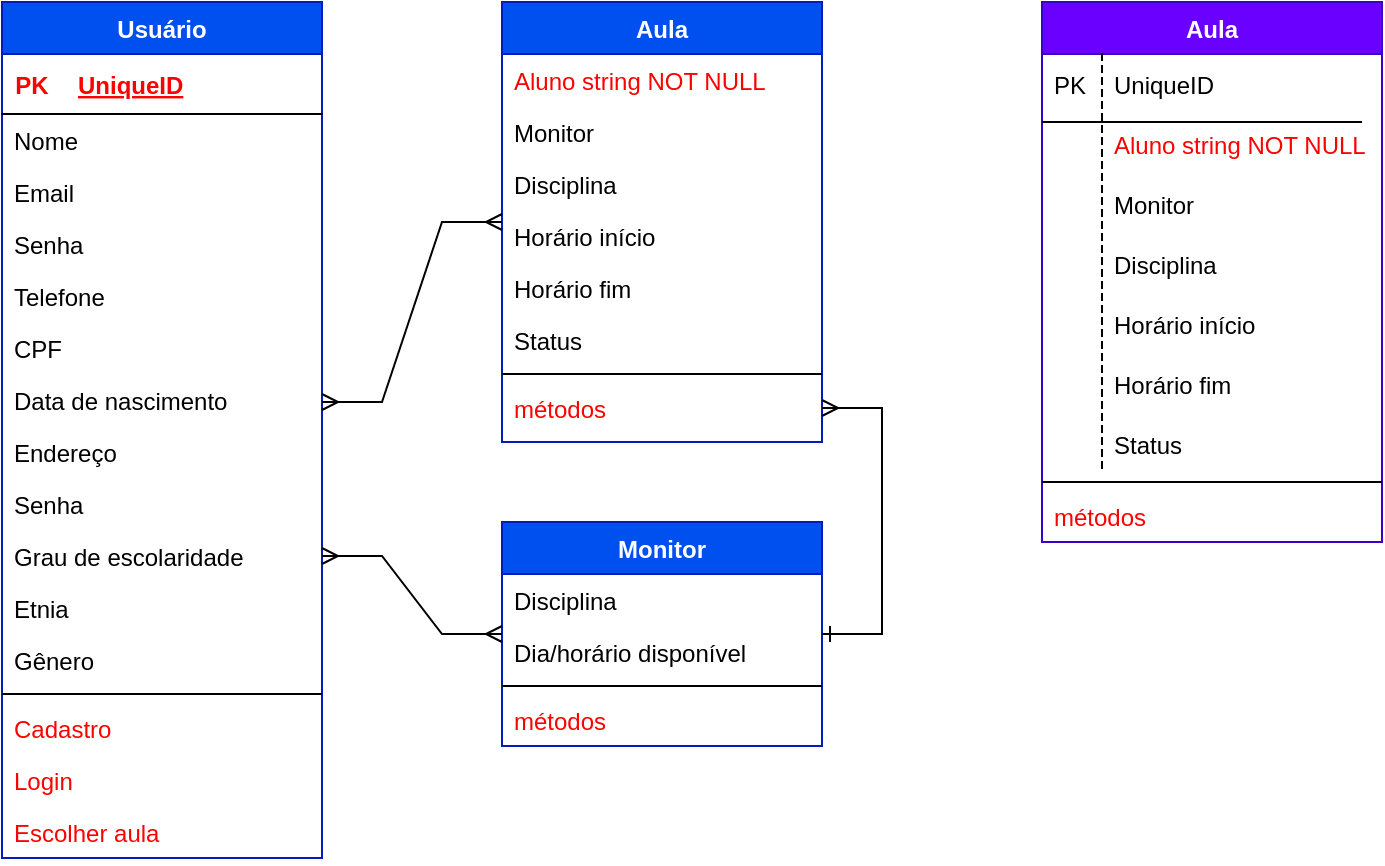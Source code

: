 <mxfile version="20.1.1" type="github">
  <diagram id="kqs5eeEmJJIsxKedB7xC" name="Page-1">
    <mxGraphModel dx="868" dy="482" grid="1" gridSize="10" guides="1" tooltips="1" connect="1" arrows="1" fold="1" page="1" pageScale="1" pageWidth="827" pageHeight="1169" math="0" shadow="0">
      <root>
        <mxCell id="0" />
        <mxCell id="1" parent="0" />
        <mxCell id="mBvD61I-dTzUrRSu8Mbg-1" value="Usuário" style="swimlane;fontStyle=1;align=center;verticalAlign=top;childLayout=stackLayout;horizontal=1;startSize=26;horizontalStack=0;resizeParent=1;resizeLast=0;collapsible=1;marginBottom=0;rounded=0;shadow=0;strokeWidth=1;fillColor=#0050ef;strokeColor=#001DBC;fontColor=#ffffff;" parent="1" vertex="1">
          <mxGeometry x="30" y="40" width="160" height="428" as="geometry">
            <mxRectangle x="230" y="140" width="160" height="26" as="alternateBounds" />
          </mxGeometry>
        </mxCell>
        <mxCell id="KeHa9Bvy7D6DvA_QTyWj-38" value="" style="shape=table;startSize=0;container=1;collapsible=1;childLayout=tableLayout;fixedRows=1;rowLines=0;fontStyle=0;align=center;resizeLast=1;strokeColor=none;fillColor=none;collapsible=0;" vertex="1" parent="mBvD61I-dTzUrRSu8Mbg-1">
          <mxGeometry y="26" width="160" height="30" as="geometry" />
        </mxCell>
        <mxCell id="KeHa9Bvy7D6DvA_QTyWj-39" value="" style="shape=tableRow;horizontal=0;startSize=0;swimlaneHead=0;swimlaneBody=0;fillColor=none;collapsible=0;dropTarget=0;points=[[0,0.5],[1,0.5]];portConstraint=eastwest;top=0;left=0;right=0;bottom=1;" vertex="1" parent="KeHa9Bvy7D6DvA_QTyWj-38">
          <mxGeometry width="160" height="30" as="geometry" />
        </mxCell>
        <mxCell id="KeHa9Bvy7D6DvA_QTyWj-40" value="PK" style="shape=partialRectangle;connectable=0;fillColor=none;top=0;left=0;bottom=0;right=0;fontStyle=1;overflow=hidden;fontColor=#FF0000;" vertex="1" parent="KeHa9Bvy7D6DvA_QTyWj-39">
          <mxGeometry width="30" height="30" as="geometry">
            <mxRectangle width="30" height="30" as="alternateBounds" />
          </mxGeometry>
        </mxCell>
        <mxCell id="KeHa9Bvy7D6DvA_QTyWj-41" value="UniqueID" style="shape=partialRectangle;connectable=0;fillColor=none;top=0;left=0;bottom=0;right=0;align=left;spacingLeft=6;fontStyle=5;overflow=hidden;fontColor=#FF0000;" vertex="1" parent="KeHa9Bvy7D6DvA_QTyWj-39">
          <mxGeometry x="30" width="130" height="30" as="geometry">
            <mxRectangle width="130" height="30" as="alternateBounds" />
          </mxGeometry>
        </mxCell>
        <mxCell id="mBvD61I-dTzUrRSu8Mbg-2" value="Nome" style="text;align=left;verticalAlign=top;spacingLeft=4;spacingRight=4;overflow=hidden;rotatable=0;points=[[0,0.5],[1,0.5]];portConstraint=eastwest;" parent="mBvD61I-dTzUrRSu8Mbg-1" vertex="1">
          <mxGeometry y="56" width="160" height="26" as="geometry" />
        </mxCell>
        <mxCell id="mBvD61I-dTzUrRSu8Mbg-3" value="Email" style="text;align=left;verticalAlign=top;spacingLeft=4;spacingRight=4;overflow=hidden;rotatable=0;points=[[0,0.5],[1,0.5]];portConstraint=eastwest;rounded=0;shadow=0;html=0;" parent="mBvD61I-dTzUrRSu8Mbg-1" vertex="1">
          <mxGeometry y="82" width="160" height="26" as="geometry" />
        </mxCell>
        <mxCell id="mBvD61I-dTzUrRSu8Mbg-4" value="Senha" style="text;align=left;verticalAlign=top;spacingLeft=4;spacingRight=4;overflow=hidden;rotatable=0;points=[[0,0.5],[1,0.5]];portConstraint=eastwest;rounded=0;shadow=0;html=0;" parent="mBvD61I-dTzUrRSu8Mbg-1" vertex="1">
          <mxGeometry y="108" width="160" height="26" as="geometry" />
        </mxCell>
        <mxCell id="mBvD61I-dTzUrRSu8Mbg-5" value="Telefone" style="text;align=left;verticalAlign=top;spacingLeft=4;spacingRight=4;overflow=hidden;rotatable=0;points=[[0,0.5],[1,0.5]];portConstraint=eastwest;rounded=0;shadow=0;html=0;" parent="mBvD61I-dTzUrRSu8Mbg-1" vertex="1">
          <mxGeometry y="134" width="160" height="26" as="geometry" />
        </mxCell>
        <mxCell id="mBvD61I-dTzUrRSu8Mbg-6" value="CPF" style="text;align=left;verticalAlign=top;spacingLeft=4;spacingRight=4;overflow=hidden;rotatable=0;points=[[0,0.5],[1,0.5]];portConstraint=eastwest;rounded=0;shadow=0;html=0;" parent="mBvD61I-dTzUrRSu8Mbg-1" vertex="1">
          <mxGeometry y="160" width="160" height="26" as="geometry" />
        </mxCell>
        <mxCell id="mBvD61I-dTzUrRSu8Mbg-7" value="Data de nascimento" style="text;align=left;verticalAlign=top;spacingLeft=4;spacingRight=4;overflow=hidden;rotatable=0;points=[[0,0.5],[1,0.5]];portConstraint=eastwest;rounded=0;shadow=0;html=0;" parent="mBvD61I-dTzUrRSu8Mbg-1" vertex="1">
          <mxGeometry y="186" width="160" height="26" as="geometry" />
        </mxCell>
        <mxCell id="mBvD61I-dTzUrRSu8Mbg-8" value="Endereço" style="text;align=left;verticalAlign=top;spacingLeft=4;spacingRight=4;overflow=hidden;rotatable=0;points=[[0,0.5],[1,0.5]];portConstraint=eastwest;rounded=0;shadow=0;html=0;" parent="mBvD61I-dTzUrRSu8Mbg-1" vertex="1">
          <mxGeometry y="212" width="160" height="26" as="geometry" />
        </mxCell>
        <mxCell id="mBvD61I-dTzUrRSu8Mbg-9" value="Senha" style="text;align=left;verticalAlign=top;spacingLeft=4;spacingRight=4;overflow=hidden;rotatable=0;points=[[0,0.5],[1,0.5]];portConstraint=eastwest;rounded=0;shadow=0;html=0;" parent="mBvD61I-dTzUrRSu8Mbg-1" vertex="1">
          <mxGeometry y="238" width="160" height="26" as="geometry" />
        </mxCell>
        <mxCell id="mBvD61I-dTzUrRSu8Mbg-10" value="Grau de escolaridade" style="text;align=left;verticalAlign=top;spacingLeft=4;spacingRight=4;overflow=hidden;rotatable=0;points=[[0,0.5],[1,0.5]];portConstraint=eastwest;rounded=0;shadow=0;html=0;" parent="mBvD61I-dTzUrRSu8Mbg-1" vertex="1">
          <mxGeometry y="264" width="160" height="26" as="geometry" />
        </mxCell>
        <mxCell id="mBvD61I-dTzUrRSu8Mbg-11" value="Etnia" style="text;align=left;verticalAlign=top;spacingLeft=4;spacingRight=4;overflow=hidden;rotatable=0;points=[[0,0.5],[1,0.5]];portConstraint=eastwest;rounded=0;shadow=0;html=0;" parent="mBvD61I-dTzUrRSu8Mbg-1" vertex="1">
          <mxGeometry y="290" width="160" height="26" as="geometry" />
        </mxCell>
        <mxCell id="mBvD61I-dTzUrRSu8Mbg-12" value="Gênero" style="text;align=left;verticalAlign=top;spacingLeft=4;spacingRight=4;overflow=hidden;rotatable=0;points=[[0,0.5],[1,0.5]];portConstraint=eastwest;rounded=0;shadow=0;html=0;" parent="mBvD61I-dTzUrRSu8Mbg-1" vertex="1">
          <mxGeometry y="316" width="160" height="26" as="geometry" />
        </mxCell>
        <mxCell id="mBvD61I-dTzUrRSu8Mbg-13" value="" style="line;html=1;strokeWidth=1;align=left;verticalAlign=middle;spacingTop=-1;spacingLeft=3;spacingRight=3;rotatable=0;labelPosition=right;points=[];portConstraint=eastwest;" parent="mBvD61I-dTzUrRSu8Mbg-1" vertex="1">
          <mxGeometry y="342" width="160" height="8" as="geometry" />
        </mxCell>
        <mxCell id="KeHa9Bvy7D6DvA_QTyWj-85" value="Cadastro" style="text;align=left;verticalAlign=top;spacingLeft=4;spacingRight=4;overflow=hidden;rotatable=0;points=[[0,0.5],[1,0.5]];portConstraint=eastwest;fontColor=#FF0000;" vertex="1" parent="mBvD61I-dTzUrRSu8Mbg-1">
          <mxGeometry y="350" width="160" height="26" as="geometry" />
        </mxCell>
        <mxCell id="KeHa9Bvy7D6DvA_QTyWj-86" value="Login" style="text;align=left;verticalAlign=top;spacingLeft=4;spacingRight=4;overflow=hidden;rotatable=0;points=[[0,0.5],[1,0.5]];portConstraint=eastwest;fontColor=#FF0000;" vertex="1" parent="mBvD61I-dTzUrRSu8Mbg-1">
          <mxGeometry y="376" width="160" height="26" as="geometry" />
        </mxCell>
        <mxCell id="mBvD61I-dTzUrRSu8Mbg-14" value="Escolher aula" style="text;align=left;verticalAlign=top;spacingLeft=4;spacingRight=4;overflow=hidden;rotatable=0;points=[[0,0.5],[1,0.5]];portConstraint=eastwest;fontColor=#FF0000;" parent="mBvD61I-dTzUrRSu8Mbg-1" vertex="1">
          <mxGeometry y="402" width="160" height="26" as="geometry" />
        </mxCell>
        <mxCell id="mBvD61I-dTzUrRSu8Mbg-15" value="Monitor" style="swimlane;fontStyle=1;align=center;verticalAlign=top;childLayout=stackLayout;horizontal=1;startSize=26;horizontalStack=0;resizeParent=1;resizeLast=0;collapsible=1;marginBottom=0;rounded=0;shadow=0;strokeWidth=1;fillColor=#0050ef;fontColor=#ffffff;strokeColor=#001DBC;" parent="1" vertex="1">
          <mxGeometry x="280" y="300" width="160" height="112" as="geometry">
            <mxRectangle x="340" y="380" width="170" height="26" as="alternateBounds" />
          </mxGeometry>
        </mxCell>
        <mxCell id="mBvD61I-dTzUrRSu8Mbg-16" value="Disciplina" style="text;align=left;verticalAlign=top;spacingLeft=4;spacingRight=4;overflow=hidden;rotatable=0;points=[[0,0.5],[1,0.5]];portConstraint=eastwest;" parent="mBvD61I-dTzUrRSu8Mbg-15" vertex="1">
          <mxGeometry y="26" width="160" height="26" as="geometry" />
        </mxCell>
        <mxCell id="mBvD61I-dTzUrRSu8Mbg-17" value="Dia/horário disponível" style="text;align=left;verticalAlign=top;spacingLeft=4;spacingRight=4;overflow=hidden;rotatable=0;points=[[0,0.5],[1,0.5]];portConstraint=eastwest;" parent="mBvD61I-dTzUrRSu8Mbg-15" vertex="1">
          <mxGeometry y="52" width="160" height="26" as="geometry" />
        </mxCell>
        <mxCell id="mBvD61I-dTzUrRSu8Mbg-18" value="" style="line;html=1;strokeWidth=1;align=left;verticalAlign=middle;spacingTop=-1;spacingLeft=3;spacingRight=3;rotatable=0;labelPosition=right;points=[];portConstraint=eastwest;" parent="mBvD61I-dTzUrRSu8Mbg-15" vertex="1">
          <mxGeometry y="78" width="160" height="8" as="geometry" />
        </mxCell>
        <mxCell id="mBvD61I-dTzUrRSu8Mbg-19" value="métodos" style="text;align=left;verticalAlign=top;spacingLeft=4;spacingRight=4;overflow=hidden;rotatable=0;points=[[0,0.5],[1,0.5]];portConstraint=eastwest;fontColor=#FF0000;" parent="mBvD61I-dTzUrRSu8Mbg-15" vertex="1">
          <mxGeometry y="86" width="160" height="26" as="geometry" />
        </mxCell>
        <mxCell id="mBvD61I-dTzUrRSu8Mbg-21" value="Aula" style="swimlane;fontStyle=1;align=center;verticalAlign=top;childLayout=stackLayout;horizontal=1;startSize=26;horizontalStack=0;resizeParent=1;resizeLast=0;collapsible=1;marginBottom=0;rounded=0;shadow=0;strokeWidth=1;fillColor=#0050ef;fontColor=#ffffff;strokeColor=#001DBC;" parent="1" vertex="1">
          <mxGeometry x="280" y="40" width="160" height="220" as="geometry">
            <mxRectangle x="550" y="140" width="160" height="26" as="alternateBounds" />
          </mxGeometry>
        </mxCell>
        <mxCell id="mBvD61I-dTzUrRSu8Mbg-22" value="Aluno string NOT NULL" style="text;align=left;verticalAlign=top;spacingLeft=4;spacingRight=4;overflow=hidden;rotatable=0;points=[[0,0.5],[1,0.5]];portConstraint=eastwest;fontColor=#FF0000;" parent="mBvD61I-dTzUrRSu8Mbg-21" vertex="1">
          <mxGeometry y="26" width="160" height="26" as="geometry" />
        </mxCell>
        <mxCell id="KeHa9Bvy7D6DvA_QTyWj-48" value="Monitor" style="text;align=left;verticalAlign=top;spacingLeft=4;spacingRight=4;overflow=hidden;rotatable=0;points=[[0,0.5],[1,0.5]];portConstraint=eastwest;rounded=0;shadow=0;html=0;" vertex="1" parent="mBvD61I-dTzUrRSu8Mbg-21">
          <mxGeometry y="52" width="160" height="26" as="geometry" />
        </mxCell>
        <mxCell id="mBvD61I-dTzUrRSu8Mbg-24" value="Disciplina" style="text;align=left;verticalAlign=top;spacingLeft=4;spacingRight=4;overflow=hidden;rotatable=0;points=[[0,0.5],[1,0.5]];portConstraint=eastwest;rounded=0;shadow=0;html=0;" parent="mBvD61I-dTzUrRSu8Mbg-21" vertex="1">
          <mxGeometry y="78" width="160" height="26" as="geometry" />
        </mxCell>
        <mxCell id="mBvD61I-dTzUrRSu8Mbg-25" value="Horário início" style="text;align=left;verticalAlign=top;spacingLeft=4;spacingRight=4;overflow=hidden;rotatable=0;points=[[0,0.5],[1,0.5]];portConstraint=eastwest;rounded=0;shadow=0;html=0;" parent="mBvD61I-dTzUrRSu8Mbg-21" vertex="1">
          <mxGeometry y="104" width="160" height="26" as="geometry" />
        </mxCell>
        <mxCell id="mBvD61I-dTzUrRSu8Mbg-26" value="Horário fim" style="text;align=left;verticalAlign=top;spacingLeft=4;spacingRight=4;overflow=hidden;rotatable=0;points=[[0,0.5],[1,0.5]];portConstraint=eastwest;rounded=0;shadow=0;html=0;" parent="mBvD61I-dTzUrRSu8Mbg-21" vertex="1">
          <mxGeometry y="130" width="160" height="26" as="geometry" />
        </mxCell>
        <mxCell id="mBvD61I-dTzUrRSu8Mbg-27" value="Status" style="text;align=left;verticalAlign=top;spacingLeft=4;spacingRight=4;overflow=hidden;rotatable=0;points=[[0,0.5],[1,0.5]];portConstraint=eastwest;rounded=0;shadow=0;html=0;" parent="mBvD61I-dTzUrRSu8Mbg-21" vertex="1">
          <mxGeometry y="156" width="160" height="26" as="geometry" />
        </mxCell>
        <mxCell id="mBvD61I-dTzUrRSu8Mbg-28" value="" style="line;html=1;strokeWidth=1;align=left;verticalAlign=middle;spacingTop=-1;spacingLeft=3;spacingRight=3;rotatable=0;labelPosition=right;points=[];portConstraint=eastwest;" parent="mBvD61I-dTzUrRSu8Mbg-21" vertex="1">
          <mxGeometry y="182" width="160" height="8" as="geometry" />
        </mxCell>
        <mxCell id="mBvD61I-dTzUrRSu8Mbg-29" value="métodos" style="text;align=left;verticalAlign=top;spacingLeft=4;spacingRight=4;overflow=hidden;rotatable=0;points=[[0,0.5],[1,0.5]];portConstraint=eastwest;fontColor=#FF0000;" parent="mBvD61I-dTzUrRSu8Mbg-21" vertex="1">
          <mxGeometry y="190" width="160" height="26" as="geometry" />
        </mxCell>
        <mxCell id="KeHa9Bvy7D6DvA_QTyWj-50" value="" style="edgeStyle=entityRelationEdgeStyle;fontSize=12;html=1;endArrow=ERmany;endFill=0;startArrow=ERmany;rounded=0;startFill=0;" edge="1" parent="1" target="mBvD61I-dTzUrRSu8Mbg-21">
          <mxGeometry width="100" height="100" relative="1" as="geometry">
            <mxPoint x="190" y="240" as="sourcePoint" />
            <mxPoint x="290" y="140" as="targetPoint" />
          </mxGeometry>
        </mxCell>
        <mxCell id="KeHa9Bvy7D6DvA_QTyWj-52" value="" style="edgeStyle=entityRelationEdgeStyle;fontSize=12;html=1;endArrow=ERmany;endFill=0;startArrow=ERmany;rounded=0;startFill=0;" edge="1" parent="1" source="mBvD61I-dTzUrRSu8Mbg-10" target="mBvD61I-dTzUrRSu8Mbg-15">
          <mxGeometry width="100" height="100" relative="1" as="geometry">
            <mxPoint x="90" y="399" as="sourcePoint" />
            <mxPoint x="20" y="530" as="targetPoint" />
          </mxGeometry>
        </mxCell>
        <mxCell id="KeHa9Bvy7D6DvA_QTyWj-53" value="" style="edgeStyle=entityRelationEdgeStyle;fontSize=12;html=1;endArrow=ERone;endFill=0;startArrow=ERmany;rounded=0;startFill=0;" edge="1" parent="1" source="mBvD61I-dTzUrRSu8Mbg-29" target="mBvD61I-dTzUrRSu8Mbg-15">
          <mxGeometry width="100" height="100" relative="1" as="geometry">
            <mxPoint x="330" y="222" as="sourcePoint" />
            <mxPoint x="459" y="311" as="targetPoint" />
          </mxGeometry>
        </mxCell>
        <mxCell id="KeHa9Bvy7D6DvA_QTyWj-57" value="Aula" style="swimlane;fontStyle=1;align=center;verticalAlign=top;childLayout=stackLayout;horizontal=1;startSize=26;horizontalStack=0;resizeParent=1;resizeLast=0;collapsible=1;marginBottom=0;rounded=0;shadow=0;strokeWidth=1;fillColor=#6a00ff;fontColor=#ffffff;strokeColor=#3700CC;" vertex="1" parent="1">
          <mxGeometry x="550" y="40" width="170" height="270" as="geometry">
            <mxRectangle x="550" y="140" width="160" height="26" as="alternateBounds" />
          </mxGeometry>
        </mxCell>
        <mxCell id="KeHa9Bvy7D6DvA_QTyWj-82" value="UniqueID" style="shape=partialRectangle;fillColor=none;align=left;verticalAlign=middle;strokeColor=none;spacingLeft=34;rotatable=0;points=[[0,0.5],[1,0.5]];portConstraint=eastwest;dropTarget=0;fontColor=#000000;" vertex="1" parent="KeHa9Bvy7D6DvA_QTyWj-57">
          <mxGeometry y="26" width="170" height="30" as="geometry" />
        </mxCell>
        <mxCell id="KeHa9Bvy7D6DvA_QTyWj-83" value="PK" style="shape=partialRectangle;top=0;left=0;bottom=0;fillColor=none;stokeWidth=1;dashed=1;align=left;verticalAlign=middle;spacingLeft=4;spacingRight=4;overflow=hidden;rotatable=0;points=[];portConstraint=eastwest;part=1;fontColor=#000000;" vertex="1" connectable="0" parent="KeHa9Bvy7D6DvA_QTyWj-82">
          <mxGeometry width="30" height="30" as="geometry" />
        </mxCell>
        <mxCell id="KeHa9Bvy7D6DvA_QTyWj-84" value="" style="endArrow=none;html=1;rounded=0;fontColor=#000000;" edge="1" parent="KeHa9Bvy7D6DvA_QTyWj-57">
          <mxGeometry relative="1" as="geometry">
            <mxPoint y="60" as="sourcePoint" />
            <mxPoint x="160" y="60" as="targetPoint" />
          </mxGeometry>
        </mxCell>
        <mxCell id="KeHa9Bvy7D6DvA_QTyWj-66" value="Aluno string NOT NULL" style="shape=partialRectangle;fillColor=none;align=left;verticalAlign=middle;strokeColor=none;spacingLeft=34;rotatable=0;points=[[0,0.5],[1,0.5]];portConstraint=eastwest;dropTarget=0;fontColor=#FF0000;" vertex="1" parent="KeHa9Bvy7D6DvA_QTyWj-57">
          <mxGeometry y="56" width="170" height="30" as="geometry" />
        </mxCell>
        <mxCell id="KeHa9Bvy7D6DvA_QTyWj-67" value="" style="shape=partialRectangle;top=0;left=0;bottom=0;fillColor=none;stokeWidth=1;dashed=1;align=left;verticalAlign=middle;spacingLeft=4;spacingRight=4;overflow=hidden;rotatable=0;points=[];portConstraint=eastwest;part=1;fontColor=#FF0000;" vertex="1" connectable="0" parent="KeHa9Bvy7D6DvA_QTyWj-66">
          <mxGeometry width="30" height="30" as="geometry" />
        </mxCell>
        <mxCell id="KeHa9Bvy7D6DvA_QTyWj-74" value="Monitor" style="shape=partialRectangle;fillColor=none;align=left;verticalAlign=middle;strokeColor=none;spacingLeft=34;rotatable=0;points=[[0,0.5],[1,0.5]];portConstraint=eastwest;dropTarget=0;fontColor=#000000;" vertex="1" parent="KeHa9Bvy7D6DvA_QTyWj-57">
          <mxGeometry y="86" width="170" height="30" as="geometry" />
        </mxCell>
        <mxCell id="KeHa9Bvy7D6DvA_QTyWj-75" value="" style="shape=partialRectangle;top=0;left=0;bottom=0;fillColor=none;stokeWidth=1;dashed=1;align=left;verticalAlign=middle;spacingLeft=4;spacingRight=4;overflow=hidden;rotatable=0;points=[];portConstraint=eastwest;part=1;fontColor=#FF0000;" vertex="1" connectable="0" parent="KeHa9Bvy7D6DvA_QTyWj-74">
          <mxGeometry width="30" height="30" as="geometry" />
        </mxCell>
        <mxCell id="KeHa9Bvy7D6DvA_QTyWj-68" value="Disciplina" style="shape=partialRectangle;fillColor=none;align=left;verticalAlign=middle;strokeColor=none;spacingLeft=34;rotatable=0;points=[[0,0.5],[1,0.5]];portConstraint=eastwest;dropTarget=0;fontColor=#000000;" vertex="1" parent="KeHa9Bvy7D6DvA_QTyWj-57">
          <mxGeometry y="116" width="170" height="30" as="geometry" />
        </mxCell>
        <mxCell id="KeHa9Bvy7D6DvA_QTyWj-69" value="" style="shape=partialRectangle;top=0;left=0;bottom=0;fillColor=none;stokeWidth=1;dashed=1;align=left;verticalAlign=middle;spacingLeft=4;spacingRight=4;overflow=hidden;rotatable=0;points=[];portConstraint=eastwest;part=1;fontColor=#FF0000;" vertex="1" connectable="0" parent="KeHa9Bvy7D6DvA_QTyWj-68">
          <mxGeometry width="30" height="30" as="geometry" />
        </mxCell>
        <mxCell id="KeHa9Bvy7D6DvA_QTyWj-72" value="Horário início" style="shape=partialRectangle;fillColor=none;align=left;verticalAlign=middle;strokeColor=none;spacingLeft=34;rotatable=0;points=[[0,0.5],[1,0.5]];portConstraint=eastwest;dropTarget=0;fontColor=#000000;" vertex="1" parent="KeHa9Bvy7D6DvA_QTyWj-57">
          <mxGeometry y="146" width="170" height="30" as="geometry" />
        </mxCell>
        <mxCell id="KeHa9Bvy7D6DvA_QTyWj-73" value="" style="shape=partialRectangle;top=0;left=0;bottom=0;fillColor=none;stokeWidth=1;dashed=1;align=left;verticalAlign=middle;spacingLeft=4;spacingRight=4;overflow=hidden;rotatable=0;points=[];portConstraint=eastwest;part=1;fontColor=#FF0000;" vertex="1" connectable="0" parent="KeHa9Bvy7D6DvA_QTyWj-72">
          <mxGeometry width="30" height="30" as="geometry" />
        </mxCell>
        <mxCell id="KeHa9Bvy7D6DvA_QTyWj-76" value="Horário fim" style="shape=partialRectangle;fillColor=none;align=left;verticalAlign=middle;strokeColor=none;spacingLeft=34;rotatable=0;points=[[0,0.5],[1,0.5]];portConstraint=eastwest;dropTarget=0;fontColor=#000000;" vertex="1" parent="KeHa9Bvy7D6DvA_QTyWj-57">
          <mxGeometry y="176" width="170" height="30" as="geometry" />
        </mxCell>
        <mxCell id="KeHa9Bvy7D6DvA_QTyWj-77" value="" style="shape=partialRectangle;top=0;left=0;bottom=0;fillColor=none;stokeWidth=1;dashed=1;align=left;verticalAlign=middle;spacingLeft=4;spacingRight=4;overflow=hidden;rotatable=0;points=[];portConstraint=eastwest;part=1;fontColor=#FF0000;" vertex="1" connectable="0" parent="KeHa9Bvy7D6DvA_QTyWj-76">
          <mxGeometry width="30" height="30" as="geometry" />
        </mxCell>
        <mxCell id="KeHa9Bvy7D6DvA_QTyWj-70" value="Status" style="shape=partialRectangle;fillColor=none;align=left;verticalAlign=middle;strokeColor=none;spacingLeft=34;rotatable=0;points=[[0,0.5],[1,0.5]];portConstraint=eastwest;dropTarget=0;fontColor=#000000;" vertex="1" parent="KeHa9Bvy7D6DvA_QTyWj-57">
          <mxGeometry y="206" width="170" height="30" as="geometry" />
        </mxCell>
        <mxCell id="KeHa9Bvy7D6DvA_QTyWj-71" value="" style="shape=partialRectangle;top=0;left=0;bottom=0;fillColor=none;stokeWidth=1;dashed=1;align=left;verticalAlign=middle;spacingLeft=4;spacingRight=4;overflow=hidden;rotatable=0;points=[];portConstraint=eastwest;part=1;fontColor=#FF0000;" vertex="1" connectable="0" parent="KeHa9Bvy7D6DvA_QTyWj-70">
          <mxGeometry width="30" height="30" as="geometry" />
        </mxCell>
        <mxCell id="KeHa9Bvy7D6DvA_QTyWj-64" value="" style="line;html=1;strokeWidth=1;align=left;verticalAlign=middle;spacingTop=-1;spacingLeft=3;spacingRight=3;rotatable=0;labelPosition=right;points=[];portConstraint=eastwest;" vertex="1" parent="KeHa9Bvy7D6DvA_QTyWj-57">
          <mxGeometry y="236" width="170" height="8" as="geometry" />
        </mxCell>
        <mxCell id="KeHa9Bvy7D6DvA_QTyWj-65" value="métodos" style="text;align=left;verticalAlign=top;spacingLeft=4;spacingRight=4;overflow=hidden;rotatable=0;points=[[0,0.5],[1,0.5]];portConstraint=eastwest;fontColor=#FF0000;" vertex="1" parent="KeHa9Bvy7D6DvA_QTyWj-57">
          <mxGeometry y="244" width="170" height="26" as="geometry" />
        </mxCell>
      </root>
    </mxGraphModel>
  </diagram>
</mxfile>
